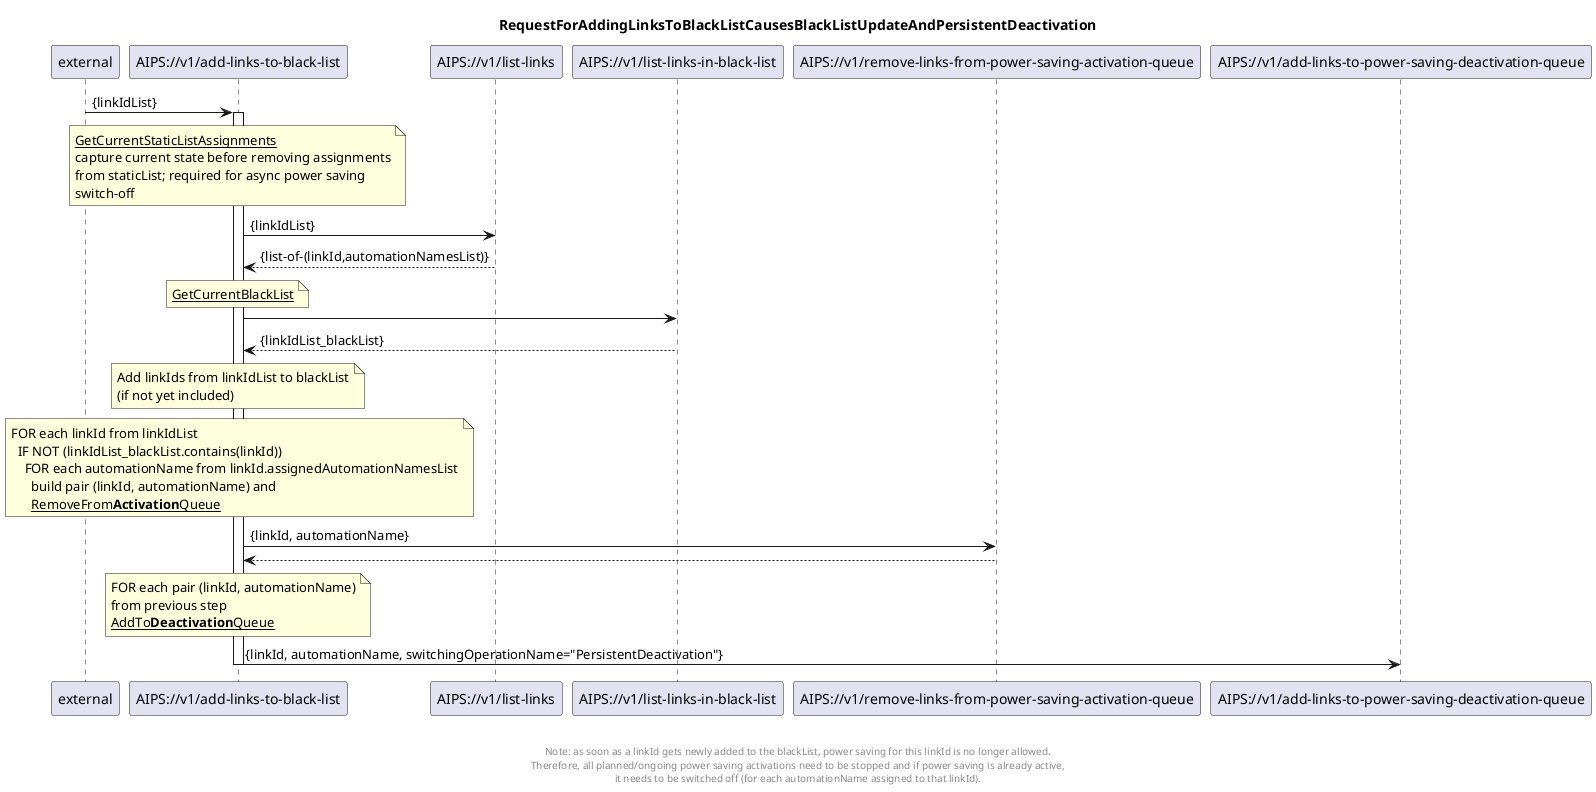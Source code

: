 @startuml 120_addLinksToBlackList
skinparam responseMessageBelowArrow true

title
RequestForAddingLinksToBlackListCausesBlackListUpdateAndPersistentDeactivation
end title

participant "external" as requestor
participant "AIPS://v1/add-links-to-black-list" as addLinks
participant "AIPS://v1/list-links" as listLinks
participant "AIPS://v1/list-links-in-black-list" as listBlackList
participant "AIPS://v1/remove-links-from-power-saving-activation-queue" as stopSimpleActivation
participant "AIPS://v1/add-links-to-power-saving-deactivation-queue" as startPersistentDeactivation

requestor -> addLinks: {linkIdList}
activate addLinks

'get current assignments from staticList
note over addLinks
  <u>GetCurrentStaticListAssignments</u>
  capture current state before removing assignments
  from staticList; required for async power saving
  switch-off
end note
addLinks -> listLinks: {linkIdList}
listLinks --> addLinks: {list-of-(linkId,automationNamesList)}

'get current blackList
note over addLinks
  <u>GetCurrentBlackList</u>
end note
addLinks -> listBlackList
listBlackList --> addLinks: {linkIdList_blackList}

'add links to blackList file
note over addLinks
  Add linkIds from linkIdList to blackList
  (if not yet included)
end note

'stop ongoing/planned power saving
note over addLinks
  FOR each linkId from linkIdList
    IF NOT (linkIdList_blackList.contains(linkId))
      FOR each automationName from linkId.assignedAutomationNamesList
        build pair (linkId, automationName) and
        <u>RemoveFrom<b>Activation</b>Queue</u>
end note
addLinks -> stopSimpleActivation: {linkId, automationName}
stopSimpleActivation --> addLinks

'initiate persistentDeactivation to turn power saving off
note over addLinks
  FOR each pair (linkId, automationName)
  from previous step
  <u>AddTo<b>Deactivation</b>Queue</u>
end note
addLinks -> startPersistentDeactivation: {linkId, automationName, switchingOperationName="PersistentDeactivation"}

deactivate addLinks

footer


  Note: as soon as a linkId gets newly added to the blackList, power saving for this linkId is no longer allowed.
  Therefore, all planned/ongoing power saving activations need to be stopped and if power saving is already active, 
  it needs to be switched off (for each automationName assigned to that linkId).
end footer

@enduml